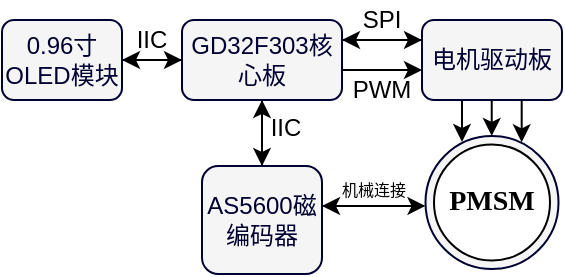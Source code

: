 <mxfile version="24.5.1" type="device">
  <diagram name="第 1 页" id="CGD43tuGKz4dLaSBed8U">
    <mxGraphModel dx="434" dy="255" grid="1" gridSize="1" guides="1" tooltips="1" connect="1" arrows="1" fold="1" page="1" pageScale="1" pageWidth="827" pageHeight="1169" math="0" shadow="0">
      <root>
        <mxCell id="0" />
        <mxCell id="1" parent="0" />
        <mxCell id="dafcKBR157rRY-0c37Ht-7" style="edgeStyle=orthogonalEdgeStyle;rounded=0;orthogonalLoop=1;jettySize=auto;html=1;entryX=1;entryY=0.5;entryDx=0;entryDy=0;" parent="1" source="dafcKBR157rRY-0c37Ht-2" target="dafcKBR157rRY-0c37Ht-4" edge="1">
          <mxGeometry relative="1" as="geometry" />
        </mxCell>
        <mxCell id="dafcKBR157rRY-0c37Ht-24" style="edgeStyle=orthogonalEdgeStyle;rounded=0;orthogonalLoop=1;jettySize=auto;html=1;entryX=0.5;entryY=0;entryDx=0;entryDy=0;" parent="1" source="dafcKBR157rRY-0c37Ht-2" target="dafcKBR157rRY-0c37Ht-22" edge="1">
          <mxGeometry relative="1" as="geometry" />
        </mxCell>
        <mxCell id="dafcKBR157rRY-0c37Ht-2" value="&lt;font color=&quot;#000033&quot;&gt;GD32F303核心板&lt;/font&gt;" style="rounded=1;whiteSpace=wrap;html=1;fillColor=#f5f5f5;fontColor=#333333;strokeColor=#000033;" parent="1" vertex="1">
          <mxGeometry x="320" y="160" width="80" height="40" as="geometry" />
        </mxCell>
        <mxCell id="dafcKBR157rRY-0c37Ht-3" value="&lt;font color=&quot;#000033&quot;&gt;电机驱动板&lt;/font&gt;" style="rounded=1;whiteSpace=wrap;html=1;fillColor=#f5f5f5;fontColor=#333333;strokeColor=#000033;" parent="1" vertex="1">
          <mxGeometry x="440" y="160" width="70" height="40" as="geometry" />
        </mxCell>
        <mxCell id="dafcKBR157rRY-0c37Ht-6" style="edgeStyle=orthogonalEdgeStyle;rounded=0;orthogonalLoop=1;jettySize=auto;html=1;" parent="1" source="dafcKBR157rRY-0c37Ht-4" edge="1">
          <mxGeometry relative="1" as="geometry">
            <mxPoint x="320" y="180" as="targetPoint" />
          </mxGeometry>
        </mxCell>
        <mxCell id="dafcKBR157rRY-0c37Ht-4" value="&lt;font color=&quot;#000033&quot;&gt;0.96寸OLED模块&lt;/font&gt;" style="rounded=1;whiteSpace=wrap;html=1;fillColor=#f5f5f5;fontColor=#333333;strokeColor=#000033;" parent="1" vertex="1">
          <mxGeometry x="230" y="160" width="60" height="40" as="geometry" />
        </mxCell>
        <mxCell id="dafcKBR157rRY-0c37Ht-8" value="IIC" style="text;html=1;align=center;verticalAlign=middle;whiteSpace=wrap;rounded=0;" parent="1" vertex="1">
          <mxGeometry x="285" y="160" width="40" height="20" as="geometry" />
        </mxCell>
        <mxCell id="dafcKBR157rRY-0c37Ht-9" value="SPI" style="text;html=1;align=center;verticalAlign=middle;whiteSpace=wrap;rounded=0;" parent="1" vertex="1">
          <mxGeometry x="400" y="150" width="40" height="20" as="geometry" />
        </mxCell>
        <mxCell id="dafcKBR157rRY-0c37Ht-14" value="" style="endArrow=classic;html=1;rounded=0;" parent="1" edge="1">
          <mxGeometry width="50" height="50" relative="1" as="geometry">
            <mxPoint x="400" y="170" as="sourcePoint" />
            <mxPoint x="440" y="170" as="targetPoint" />
          </mxGeometry>
        </mxCell>
        <mxCell id="dafcKBR157rRY-0c37Ht-15" value="" style="endArrow=classic;html=1;rounded=0;entryX=1;entryY=0.25;entryDx=0;entryDy=0;exitX=0;exitY=0.25;exitDx=0;exitDy=0;" parent="1" source="dafcKBR157rRY-0c37Ht-3" target="dafcKBR157rRY-0c37Ht-2" edge="1">
          <mxGeometry width="50" height="50" relative="1" as="geometry">
            <mxPoint x="445" y="140" as="sourcePoint" />
            <mxPoint x="505" y="140" as="targetPoint" />
          </mxGeometry>
        </mxCell>
        <mxCell id="dafcKBR157rRY-0c37Ht-20" value="" style="endArrow=classic;html=1;rounded=0;" parent="1" edge="1">
          <mxGeometry width="50" height="50" relative="1" as="geometry">
            <mxPoint x="400" y="185" as="sourcePoint" />
            <mxPoint x="440" y="185" as="targetPoint" />
          </mxGeometry>
        </mxCell>
        <mxCell id="dafcKBR157rRY-0c37Ht-21" value="PWM" style="text;html=1;align=center;verticalAlign=middle;whiteSpace=wrap;rounded=0;" parent="1" vertex="1">
          <mxGeometry x="400" y="185" width="40" height="20" as="geometry" />
        </mxCell>
        <mxCell id="dafcKBR157rRY-0c37Ht-23" style="edgeStyle=orthogonalEdgeStyle;rounded=0;orthogonalLoop=1;jettySize=auto;html=1;entryX=0.5;entryY=1;entryDx=0;entryDy=0;" parent="1" source="dafcKBR157rRY-0c37Ht-22" target="dafcKBR157rRY-0c37Ht-2" edge="1">
          <mxGeometry relative="1" as="geometry" />
        </mxCell>
        <mxCell id="dafcKBR157rRY-0c37Ht-22" value="&lt;font color=&quot;#000033&quot;&gt;AS5600磁编码器&lt;/font&gt;" style="rounded=1;whiteSpace=wrap;html=1;fillColor=#f5f5f5;fontColor=#333333;strokeColor=#000033;" parent="1" vertex="1">
          <mxGeometry x="330" y="233" width="60" height="54" as="geometry" />
        </mxCell>
        <mxCell id="dafcKBR157rRY-0c37Ht-25" value="IIC" style="text;html=1;align=center;verticalAlign=middle;whiteSpace=wrap;rounded=0;" parent="1" vertex="1">
          <mxGeometry x="352" y="204" width="40" height="20" as="geometry" />
        </mxCell>
        <mxCell id="HZIrPmKIbMRzgSVx-FmT-3" value="" style="group" vertex="1" connectable="0" parent="1">
          <mxGeometry x="441.75" y="218" width="66.5" height="66.5" as="geometry" />
        </mxCell>
        <mxCell id="HZIrPmKIbMRzgSVx-FmT-1" value="" style="ellipse;whiteSpace=wrap;html=1;aspect=fixed;fillColor=#f5f5f5;fontColor=#333333;strokeColor=#000033;" vertex="1" parent="HZIrPmKIbMRzgSVx-FmT-3">
          <mxGeometry width="66.5" height="66.5" as="geometry" />
        </mxCell>
        <mxCell id="HZIrPmKIbMRzgSVx-FmT-2" value="&lt;b&gt;&lt;font style=&quot;font-size: 14px;&quot; face=&quot;Times New Roman&quot;&gt;PMSM&lt;/font&gt;&lt;/b&gt;" style="ellipse;whiteSpace=wrap;html=1;aspect=fixed;" vertex="1" parent="HZIrPmKIbMRzgSVx-FmT-3">
          <mxGeometry x="4.25" y="4.25" width="58" height="58" as="geometry" />
        </mxCell>
        <mxCell id="HZIrPmKIbMRzgSVx-FmT-5" value="" style="endArrow=classic;html=1;rounded=0;" edge="1" parent="1">
          <mxGeometry width="50" height="50" relative="1" as="geometry">
            <mxPoint x="474.86" y="200" as="sourcePoint" />
            <mxPoint x="474.86" y="218" as="targetPoint" />
          </mxGeometry>
        </mxCell>
        <mxCell id="HZIrPmKIbMRzgSVx-FmT-8" value="" style="endArrow=classic;html=1;rounded=0;exitX=0.712;exitY=0.996;exitDx=0;exitDy=0;exitPerimeter=0;entryX=0.723;entryY=0.047;entryDx=0;entryDy=0;entryPerimeter=0;" edge="1" parent="1" source="dafcKBR157rRY-0c37Ht-3" target="HZIrPmKIbMRzgSVx-FmT-1">
          <mxGeometry width="50" height="50" relative="1" as="geometry">
            <mxPoint x="495.58" y="200.0" as="sourcePoint" />
            <mxPoint x="495.548" y="225.529" as="targetPoint" />
          </mxGeometry>
        </mxCell>
        <mxCell id="HZIrPmKIbMRzgSVx-FmT-9" value="" style="endArrow=classic;html=1;rounded=0;exitX=0.712;exitY=0.996;exitDx=0;exitDy=0;exitPerimeter=0;entryX=0.723;entryY=0.047;entryDx=0;entryDy=0;entryPerimeter=0;" edge="1" parent="1">
          <mxGeometry width="50" height="50" relative="1" as="geometry">
            <mxPoint x="460" y="200" as="sourcePoint" />
            <mxPoint x="460" y="221" as="targetPoint" />
          </mxGeometry>
        </mxCell>
        <mxCell id="HZIrPmKIbMRzgSVx-FmT-12" value="&lt;font style=&quot;font-size: 8px;&quot;&gt;机械连接&lt;/font&gt;" style="text;html=1;align=center;verticalAlign=middle;whiteSpace=wrap;rounded=0;" vertex="1" parent="1">
          <mxGeometry x="388" y="234" width="56" height="20" as="geometry" />
        </mxCell>
        <mxCell id="HZIrPmKIbMRzgSVx-FmT-20" value="" style="endArrow=classic;html=1;rounded=0;entryX=-0.01;entryY=0.525;entryDx=0;entryDy=0;entryPerimeter=0;" edge="1" parent="1">
          <mxGeometry width="50" height="50" relative="1" as="geometry">
            <mxPoint x="390.67" y="253.04" as="sourcePoint" />
            <mxPoint x="441.755" y="252.952" as="targetPoint" />
          </mxGeometry>
        </mxCell>
        <mxCell id="HZIrPmKIbMRzgSVx-FmT-21" value="" style="endArrow=classic;html=1;rounded=0;" edge="1" parent="1">
          <mxGeometry width="50" height="50" relative="1" as="geometry">
            <mxPoint x="441" y="252.97" as="sourcePoint" />
            <mxPoint x="390" y="252.97" as="targetPoint" />
          </mxGeometry>
        </mxCell>
      </root>
    </mxGraphModel>
  </diagram>
</mxfile>
